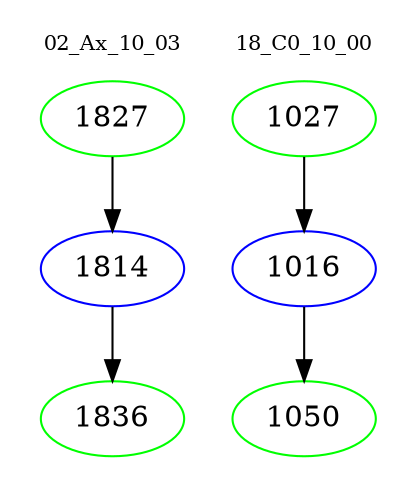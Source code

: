 digraph{
subgraph cluster_0 {
color = white
label = "02_Ax_10_03";
fontsize=10;
T0_1827 [label="1827", color="green"]
T0_1827 -> T0_1814 [color="black"]
T0_1814 [label="1814", color="blue"]
T0_1814 -> T0_1836 [color="black"]
T0_1836 [label="1836", color="green"]
}
subgraph cluster_1 {
color = white
label = "18_C0_10_00";
fontsize=10;
T1_1027 [label="1027", color="green"]
T1_1027 -> T1_1016 [color="black"]
T1_1016 [label="1016", color="blue"]
T1_1016 -> T1_1050 [color="black"]
T1_1050 [label="1050", color="green"]
}
}
